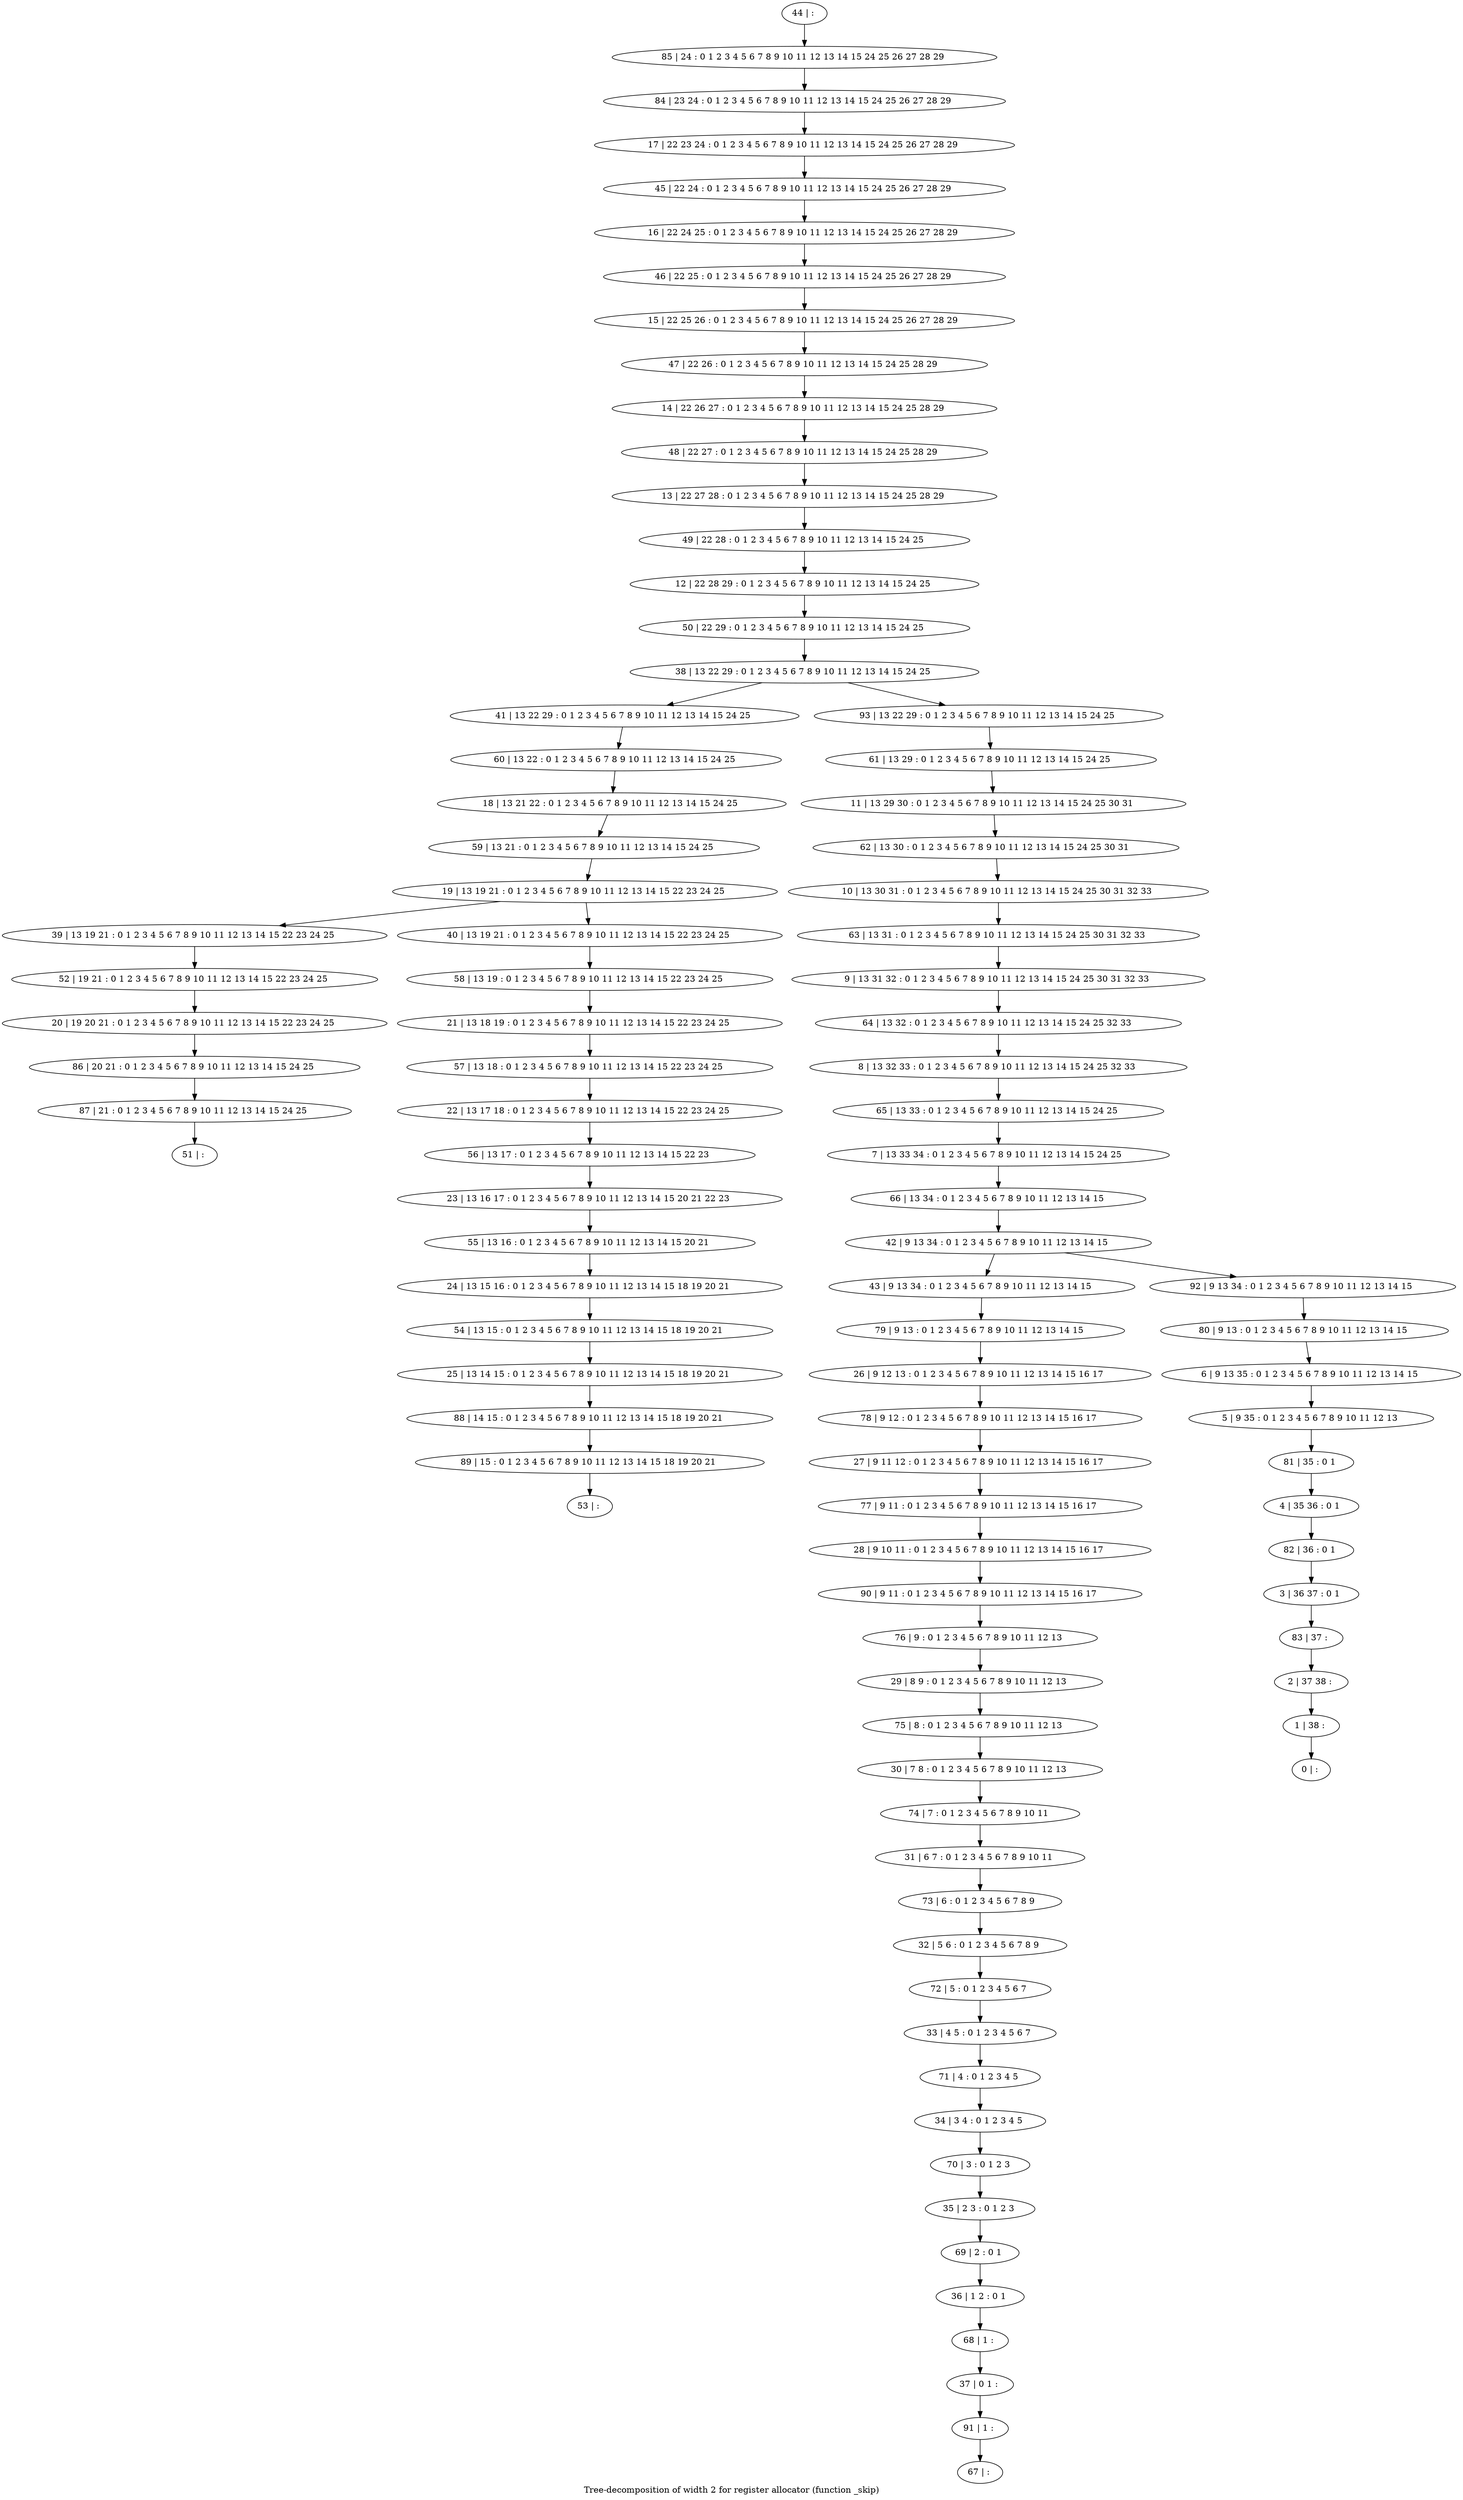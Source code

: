 digraph G {
graph [label="Tree-decomposition of width 2 for register allocator (function _skip)"]
0[label="0 | : "];
1[label="1 | 38 : "];
2[label="2 | 37 38 : "];
3[label="3 | 36 37 : 0 1 "];
4[label="4 | 35 36 : 0 1 "];
5[label="5 | 9 35 : 0 1 2 3 4 5 6 7 8 9 10 11 12 13 "];
6[label="6 | 9 13 35 : 0 1 2 3 4 5 6 7 8 9 10 11 12 13 14 15 "];
7[label="7 | 13 33 34 : 0 1 2 3 4 5 6 7 8 9 10 11 12 13 14 15 24 25 "];
8[label="8 | 13 32 33 : 0 1 2 3 4 5 6 7 8 9 10 11 12 13 14 15 24 25 32 33 "];
9[label="9 | 13 31 32 : 0 1 2 3 4 5 6 7 8 9 10 11 12 13 14 15 24 25 30 31 32 33 "];
10[label="10 | 13 30 31 : 0 1 2 3 4 5 6 7 8 9 10 11 12 13 14 15 24 25 30 31 32 33 "];
11[label="11 | 13 29 30 : 0 1 2 3 4 5 6 7 8 9 10 11 12 13 14 15 24 25 30 31 "];
12[label="12 | 22 28 29 : 0 1 2 3 4 5 6 7 8 9 10 11 12 13 14 15 24 25 "];
13[label="13 | 22 27 28 : 0 1 2 3 4 5 6 7 8 9 10 11 12 13 14 15 24 25 28 29 "];
14[label="14 | 22 26 27 : 0 1 2 3 4 5 6 7 8 9 10 11 12 13 14 15 24 25 28 29 "];
15[label="15 | 22 25 26 : 0 1 2 3 4 5 6 7 8 9 10 11 12 13 14 15 24 25 26 27 28 29 "];
16[label="16 | 22 24 25 : 0 1 2 3 4 5 6 7 8 9 10 11 12 13 14 15 24 25 26 27 28 29 "];
17[label="17 | 22 23 24 : 0 1 2 3 4 5 6 7 8 9 10 11 12 13 14 15 24 25 26 27 28 29 "];
18[label="18 | 13 21 22 : 0 1 2 3 4 5 6 7 8 9 10 11 12 13 14 15 24 25 "];
19[label="19 | 13 19 21 : 0 1 2 3 4 5 6 7 8 9 10 11 12 13 14 15 22 23 24 25 "];
20[label="20 | 19 20 21 : 0 1 2 3 4 5 6 7 8 9 10 11 12 13 14 15 22 23 24 25 "];
21[label="21 | 13 18 19 : 0 1 2 3 4 5 6 7 8 9 10 11 12 13 14 15 22 23 24 25 "];
22[label="22 | 13 17 18 : 0 1 2 3 4 5 6 7 8 9 10 11 12 13 14 15 22 23 24 25 "];
23[label="23 | 13 16 17 : 0 1 2 3 4 5 6 7 8 9 10 11 12 13 14 15 20 21 22 23 "];
24[label="24 | 13 15 16 : 0 1 2 3 4 5 6 7 8 9 10 11 12 13 14 15 18 19 20 21 "];
25[label="25 | 13 14 15 : 0 1 2 3 4 5 6 7 8 9 10 11 12 13 14 15 18 19 20 21 "];
26[label="26 | 9 12 13 : 0 1 2 3 4 5 6 7 8 9 10 11 12 13 14 15 16 17 "];
27[label="27 | 9 11 12 : 0 1 2 3 4 5 6 7 8 9 10 11 12 13 14 15 16 17 "];
28[label="28 | 9 10 11 : 0 1 2 3 4 5 6 7 8 9 10 11 12 13 14 15 16 17 "];
29[label="29 | 8 9 : 0 1 2 3 4 5 6 7 8 9 10 11 12 13 "];
30[label="30 | 7 8 : 0 1 2 3 4 5 6 7 8 9 10 11 12 13 "];
31[label="31 | 6 7 : 0 1 2 3 4 5 6 7 8 9 10 11 "];
32[label="32 | 5 6 : 0 1 2 3 4 5 6 7 8 9 "];
33[label="33 | 4 5 : 0 1 2 3 4 5 6 7 "];
34[label="34 | 3 4 : 0 1 2 3 4 5 "];
35[label="35 | 2 3 : 0 1 2 3 "];
36[label="36 | 1 2 : 0 1 "];
37[label="37 | 0 1 : "];
38[label="38 | 13 22 29 : 0 1 2 3 4 5 6 7 8 9 10 11 12 13 14 15 24 25 "];
39[label="39 | 13 19 21 : 0 1 2 3 4 5 6 7 8 9 10 11 12 13 14 15 22 23 24 25 "];
40[label="40 | 13 19 21 : 0 1 2 3 4 5 6 7 8 9 10 11 12 13 14 15 22 23 24 25 "];
41[label="41 | 13 22 29 : 0 1 2 3 4 5 6 7 8 9 10 11 12 13 14 15 24 25 "];
42[label="42 | 9 13 34 : 0 1 2 3 4 5 6 7 8 9 10 11 12 13 14 15 "];
43[label="43 | 9 13 34 : 0 1 2 3 4 5 6 7 8 9 10 11 12 13 14 15 "];
44[label="44 | : "];
45[label="45 | 22 24 : 0 1 2 3 4 5 6 7 8 9 10 11 12 13 14 15 24 25 26 27 28 29 "];
46[label="46 | 22 25 : 0 1 2 3 4 5 6 7 8 9 10 11 12 13 14 15 24 25 26 27 28 29 "];
47[label="47 | 22 26 : 0 1 2 3 4 5 6 7 8 9 10 11 12 13 14 15 24 25 28 29 "];
48[label="48 | 22 27 : 0 1 2 3 4 5 6 7 8 9 10 11 12 13 14 15 24 25 28 29 "];
49[label="49 | 22 28 : 0 1 2 3 4 5 6 7 8 9 10 11 12 13 14 15 24 25 "];
50[label="50 | 22 29 : 0 1 2 3 4 5 6 7 8 9 10 11 12 13 14 15 24 25 "];
51[label="51 | : "];
52[label="52 | 19 21 : 0 1 2 3 4 5 6 7 8 9 10 11 12 13 14 15 22 23 24 25 "];
53[label="53 | : "];
54[label="54 | 13 15 : 0 1 2 3 4 5 6 7 8 9 10 11 12 13 14 15 18 19 20 21 "];
55[label="55 | 13 16 : 0 1 2 3 4 5 6 7 8 9 10 11 12 13 14 15 20 21 "];
56[label="56 | 13 17 : 0 1 2 3 4 5 6 7 8 9 10 11 12 13 14 15 22 23 "];
57[label="57 | 13 18 : 0 1 2 3 4 5 6 7 8 9 10 11 12 13 14 15 22 23 24 25 "];
58[label="58 | 13 19 : 0 1 2 3 4 5 6 7 8 9 10 11 12 13 14 15 22 23 24 25 "];
59[label="59 | 13 21 : 0 1 2 3 4 5 6 7 8 9 10 11 12 13 14 15 24 25 "];
60[label="60 | 13 22 : 0 1 2 3 4 5 6 7 8 9 10 11 12 13 14 15 24 25 "];
61[label="61 | 13 29 : 0 1 2 3 4 5 6 7 8 9 10 11 12 13 14 15 24 25 "];
62[label="62 | 13 30 : 0 1 2 3 4 5 6 7 8 9 10 11 12 13 14 15 24 25 30 31 "];
63[label="63 | 13 31 : 0 1 2 3 4 5 6 7 8 9 10 11 12 13 14 15 24 25 30 31 32 33 "];
64[label="64 | 13 32 : 0 1 2 3 4 5 6 7 8 9 10 11 12 13 14 15 24 25 32 33 "];
65[label="65 | 13 33 : 0 1 2 3 4 5 6 7 8 9 10 11 12 13 14 15 24 25 "];
66[label="66 | 13 34 : 0 1 2 3 4 5 6 7 8 9 10 11 12 13 14 15 "];
67[label="67 | : "];
68[label="68 | 1 : "];
69[label="69 | 2 : 0 1 "];
70[label="70 | 3 : 0 1 2 3 "];
71[label="71 | 4 : 0 1 2 3 4 5 "];
72[label="72 | 5 : 0 1 2 3 4 5 6 7 "];
73[label="73 | 6 : 0 1 2 3 4 5 6 7 8 9 "];
74[label="74 | 7 : 0 1 2 3 4 5 6 7 8 9 10 11 "];
75[label="75 | 8 : 0 1 2 3 4 5 6 7 8 9 10 11 12 13 "];
76[label="76 | 9 : 0 1 2 3 4 5 6 7 8 9 10 11 12 13 "];
77[label="77 | 9 11 : 0 1 2 3 4 5 6 7 8 9 10 11 12 13 14 15 16 17 "];
78[label="78 | 9 12 : 0 1 2 3 4 5 6 7 8 9 10 11 12 13 14 15 16 17 "];
79[label="79 | 9 13 : 0 1 2 3 4 5 6 7 8 9 10 11 12 13 14 15 "];
80[label="80 | 9 13 : 0 1 2 3 4 5 6 7 8 9 10 11 12 13 14 15 "];
81[label="81 | 35 : 0 1 "];
82[label="82 | 36 : 0 1 "];
83[label="83 | 37 : "];
84[label="84 | 23 24 : 0 1 2 3 4 5 6 7 8 9 10 11 12 13 14 15 24 25 26 27 28 29 "];
85[label="85 | 24 : 0 1 2 3 4 5 6 7 8 9 10 11 12 13 14 15 24 25 26 27 28 29 "];
86[label="86 | 20 21 : 0 1 2 3 4 5 6 7 8 9 10 11 12 13 14 15 24 25 "];
87[label="87 | 21 : 0 1 2 3 4 5 6 7 8 9 10 11 12 13 14 15 24 25 "];
88[label="88 | 14 15 : 0 1 2 3 4 5 6 7 8 9 10 11 12 13 14 15 18 19 20 21 "];
89[label="89 | 15 : 0 1 2 3 4 5 6 7 8 9 10 11 12 13 14 15 18 19 20 21 "];
90[label="90 | 9 11 : 0 1 2 3 4 5 6 7 8 9 10 11 12 13 14 15 16 17 "];
91[label="91 | 1 : "];
92[label="92 | 9 13 34 : 0 1 2 3 4 5 6 7 8 9 10 11 12 13 14 15 "];
93[label="93 | 13 22 29 : 0 1 2 3 4 5 6 7 8 9 10 11 12 13 14 15 24 25 "];
19->39 ;
19->40 ;
52->20 ;
39->52 ;
54->25 ;
24->54 ;
55->24 ;
23->55 ;
56->23 ;
22->56 ;
57->22 ;
21->57 ;
58->21 ;
40->58 ;
59->19 ;
18->59 ;
60->18 ;
41->60 ;
68->37 ;
36->68 ;
69->36 ;
35->69 ;
70->35 ;
34->70 ;
71->34 ;
33->71 ;
72->33 ;
32->72 ;
73->32 ;
31->73 ;
74->31 ;
30->74 ;
75->30 ;
29->75 ;
76->29 ;
77->28 ;
27->77 ;
78->27 ;
26->78 ;
79->26 ;
43->79 ;
20->86 ;
87->51 ;
86->87 ;
25->88 ;
89->53 ;
88->89 ;
90->76 ;
28->90 ;
91->67 ;
37->91 ;
44->85 ;
85->84 ;
84->17 ;
17->45 ;
45->16 ;
16->46 ;
46->15 ;
15->47 ;
47->14 ;
14->48 ;
48->13 ;
13->49 ;
49->12 ;
12->50 ;
50->38 ;
61->11 ;
11->62 ;
62->10 ;
10->63 ;
63->9 ;
9->64 ;
64->8 ;
8->65 ;
65->7 ;
7->66 ;
66->42 ;
80->6 ;
6->5 ;
5->81 ;
81->4 ;
4->82 ;
82->3 ;
3->83 ;
83->2 ;
2->1 ;
1->0 ;
92->80 ;
93->61 ;
42->43 ;
42->92 ;
38->41 ;
38->93 ;
}
